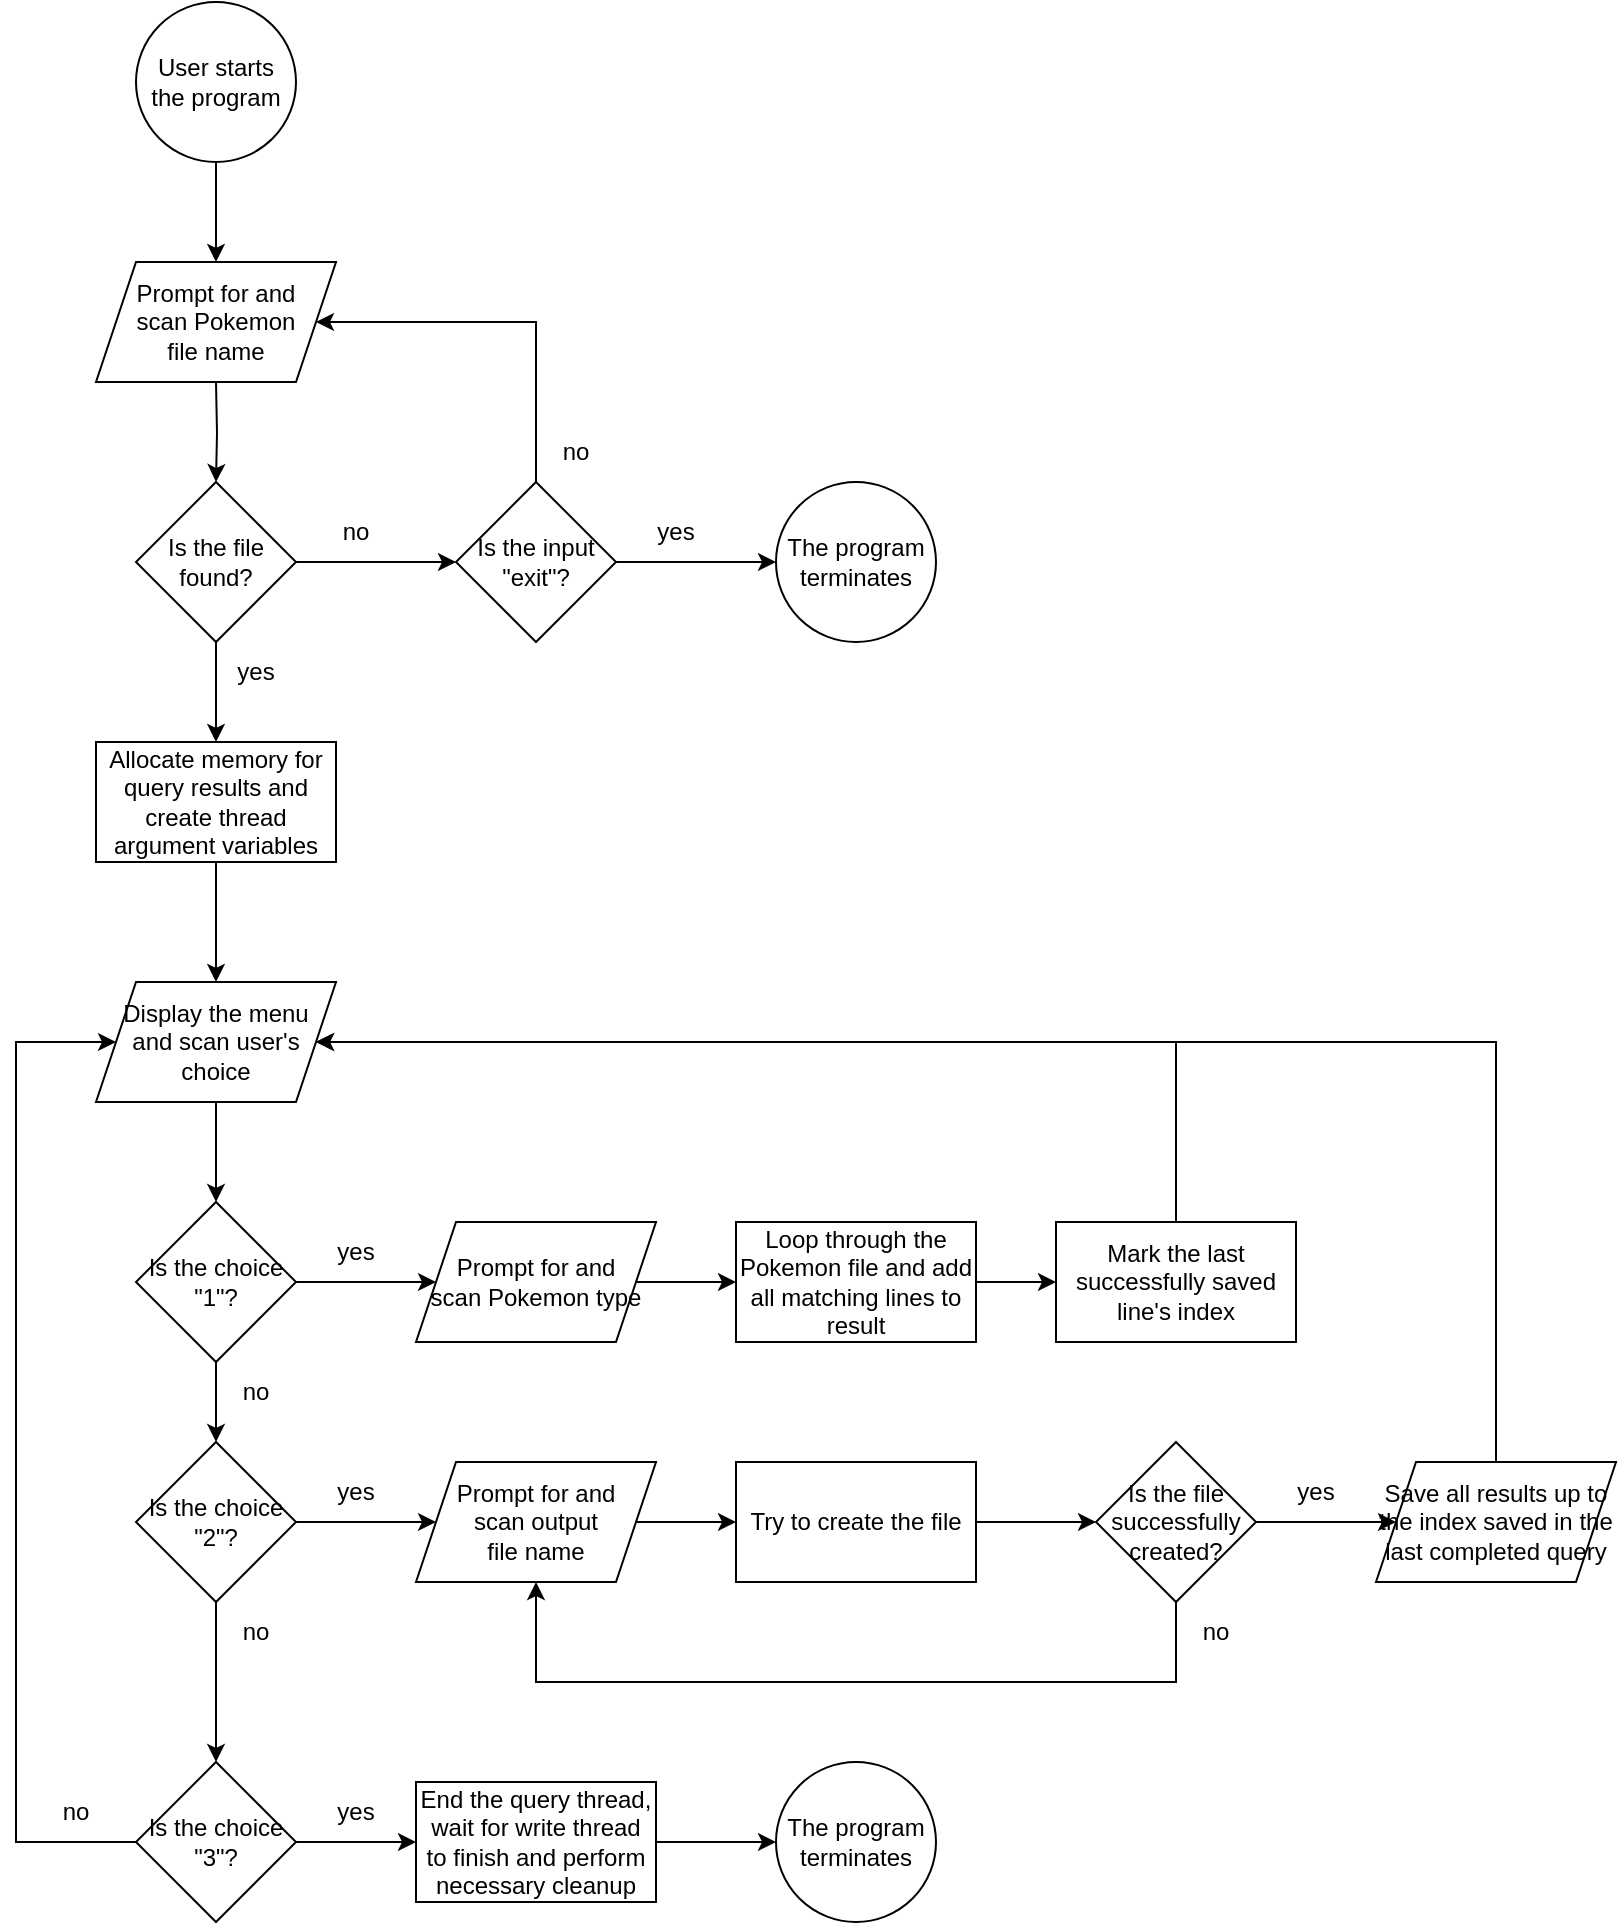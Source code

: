 <mxfile version="21.6.2" type="github">
  <diagram id="C5RBs43oDa-KdzZeNtuy" name="Page-1">
    <mxGraphModel dx="1050" dy="637" grid="1" gridSize="10" guides="1" tooltips="1" connect="1" arrows="1" fold="1" page="1" pageScale="1" pageWidth="827" pageHeight="1169" math="0" shadow="0">
      <root>
        <mxCell id="WIyWlLk6GJQsqaUBKTNV-0" />
        <mxCell id="WIyWlLk6GJQsqaUBKTNV-1" parent="WIyWlLk6GJQsqaUBKTNV-0" />
        <mxCell id="7He-jphe0YBBUAfBUvyz-4" value="" style="edgeStyle=orthogonalEdgeStyle;rounded=0;orthogonalLoop=1;jettySize=auto;html=1;" edge="1" parent="WIyWlLk6GJQsqaUBKTNV-1" source="7He-jphe0YBBUAfBUvyz-2">
          <mxGeometry relative="1" as="geometry">
            <mxPoint x="120" y="170" as="targetPoint" />
          </mxGeometry>
        </mxCell>
        <mxCell id="7He-jphe0YBBUAfBUvyz-2" value="User starts the program" style="ellipse;whiteSpace=wrap;html=1;aspect=fixed;" vertex="1" parent="WIyWlLk6GJQsqaUBKTNV-1">
          <mxGeometry x="80" y="40" width="80" height="80" as="geometry" />
        </mxCell>
        <mxCell id="7He-jphe0YBBUAfBUvyz-6" value="" style="edgeStyle=orthogonalEdgeStyle;rounded=0;orthogonalLoop=1;jettySize=auto;html=1;" edge="1" parent="WIyWlLk6GJQsqaUBKTNV-1" target="7He-jphe0YBBUAfBUvyz-5">
          <mxGeometry relative="1" as="geometry">
            <mxPoint x="120" y="230" as="sourcePoint" />
          </mxGeometry>
        </mxCell>
        <mxCell id="7He-jphe0YBBUAfBUvyz-10" value="" style="edgeStyle=orthogonalEdgeStyle;rounded=0;orthogonalLoop=1;jettySize=auto;html=1;" edge="1" parent="WIyWlLk6GJQsqaUBKTNV-1" source="7He-jphe0YBBUAfBUvyz-5" target="7He-jphe0YBBUAfBUvyz-9">
          <mxGeometry relative="1" as="geometry" />
        </mxCell>
        <mxCell id="7He-jphe0YBBUAfBUvyz-50" value="" style="edgeStyle=orthogonalEdgeStyle;rounded=0;orthogonalLoop=1;jettySize=auto;html=1;" edge="1" parent="WIyWlLk6GJQsqaUBKTNV-1" source="7He-jphe0YBBUAfBUvyz-5" target="7He-jphe0YBBUAfBUvyz-49">
          <mxGeometry relative="1" as="geometry" />
        </mxCell>
        <mxCell id="7He-jphe0YBBUAfBUvyz-5" value="Is the file found?" style="rhombus;whiteSpace=wrap;html=1;" vertex="1" parent="WIyWlLk6GJQsqaUBKTNV-1">
          <mxGeometry x="80" y="280" width="80" height="80" as="geometry" />
        </mxCell>
        <mxCell id="7He-jphe0YBBUAfBUvyz-13" value="" style="edgeStyle=orthogonalEdgeStyle;rounded=0;orthogonalLoop=1;jettySize=auto;html=1;" edge="1" parent="WIyWlLk6GJQsqaUBKTNV-1" source="7He-jphe0YBBUAfBUvyz-9">
          <mxGeometry relative="1" as="geometry">
            <mxPoint x="120" y="530" as="targetPoint" />
          </mxGeometry>
        </mxCell>
        <mxCell id="7He-jphe0YBBUAfBUvyz-9" value="Allocate memory for query results and create thread argument variables" style="whiteSpace=wrap;html=1;" vertex="1" parent="WIyWlLk6GJQsqaUBKTNV-1">
          <mxGeometry x="60" y="410" width="120" height="60" as="geometry" />
        </mxCell>
        <mxCell id="7He-jphe0YBBUAfBUvyz-11" value="&lt;div&gt;Prompt for and&lt;/div&gt;&lt;div&gt;scan Pokemon&lt;/div&gt;&lt;div&gt;file name&lt;br&gt;&lt;/div&gt;" style="shape=parallelogram;perimeter=parallelogramPerimeter;whiteSpace=wrap;html=1;fixedSize=1;" vertex="1" parent="WIyWlLk6GJQsqaUBKTNV-1">
          <mxGeometry x="60" y="170" width="120" height="60" as="geometry" />
        </mxCell>
        <mxCell id="7He-jphe0YBBUAfBUvyz-70" value="" style="edgeStyle=orthogonalEdgeStyle;rounded=0;orthogonalLoop=1;jettySize=auto;html=1;" edge="1" parent="WIyWlLk6GJQsqaUBKTNV-1" source="7He-jphe0YBBUAfBUvyz-14" target="7He-jphe0YBBUAfBUvyz-27">
          <mxGeometry relative="1" as="geometry" />
        </mxCell>
        <mxCell id="7He-jphe0YBBUAfBUvyz-74" value="" style="edgeStyle=orthogonalEdgeStyle;rounded=0;orthogonalLoop=1;jettySize=auto;html=1;" edge="1" parent="WIyWlLk6GJQsqaUBKTNV-1" source="7He-jphe0YBBUAfBUvyz-14" target="7He-jphe0YBBUAfBUvyz-16">
          <mxGeometry relative="1" as="geometry" />
        </mxCell>
        <mxCell id="7He-jphe0YBBUAfBUvyz-14" value="Is the choice &quot;1&quot;?" style="rhombus;whiteSpace=wrap;html=1;" vertex="1" parent="WIyWlLk6GJQsqaUBKTNV-1">
          <mxGeometry x="80" y="640" width="80" height="80" as="geometry" />
        </mxCell>
        <mxCell id="7He-jphe0YBBUAfBUvyz-75" value="" style="edgeStyle=orthogonalEdgeStyle;rounded=0;orthogonalLoop=1;jettySize=auto;html=1;" edge="1" parent="WIyWlLk6GJQsqaUBKTNV-1" source="7He-jphe0YBBUAfBUvyz-16" target="7He-jphe0YBBUAfBUvyz-18">
          <mxGeometry relative="1" as="geometry" />
        </mxCell>
        <mxCell id="7He-jphe0YBBUAfBUvyz-76" value="" style="edgeStyle=orthogonalEdgeStyle;rounded=0;orthogonalLoop=1;jettySize=auto;html=1;" edge="1" parent="WIyWlLk6GJQsqaUBKTNV-1" source="7He-jphe0YBBUAfBUvyz-16" target="7He-jphe0YBBUAfBUvyz-30">
          <mxGeometry relative="1" as="geometry" />
        </mxCell>
        <mxCell id="7He-jphe0YBBUAfBUvyz-16" value="Is the choice &quot;2&quot;?" style="rhombus;whiteSpace=wrap;html=1;" vertex="1" parent="WIyWlLk6GJQsqaUBKTNV-1">
          <mxGeometry x="80" y="760" width="80" height="80" as="geometry" />
        </mxCell>
        <mxCell id="7He-jphe0YBBUAfBUvyz-73" style="edgeStyle=orthogonalEdgeStyle;rounded=0;orthogonalLoop=1;jettySize=auto;html=1;entryX=0;entryY=0.5;entryDx=0;entryDy=0;" edge="1" parent="WIyWlLk6GJQsqaUBKTNV-1" source="7He-jphe0YBBUAfBUvyz-18" target="7He-jphe0YBBUAfBUvyz-65">
          <mxGeometry relative="1" as="geometry">
            <Array as="points">
              <mxPoint x="20" y="960" />
              <mxPoint x="20" y="560" />
            </Array>
          </mxGeometry>
        </mxCell>
        <mxCell id="7He-jphe0YBBUAfBUvyz-78" value="" style="edgeStyle=orthogonalEdgeStyle;rounded=0;orthogonalLoop=1;jettySize=auto;html=1;" edge="1" parent="WIyWlLk6GJQsqaUBKTNV-1" source="7He-jphe0YBBUAfBUvyz-18" target="7He-jphe0YBBUAfBUvyz-55">
          <mxGeometry relative="1" as="geometry" />
        </mxCell>
        <mxCell id="7He-jphe0YBBUAfBUvyz-18" value="Is the choice &quot;3&quot;?" style="rhombus;whiteSpace=wrap;html=1;" vertex="1" parent="WIyWlLk6GJQsqaUBKTNV-1">
          <mxGeometry x="80" y="920" width="80" height="80" as="geometry" />
        </mxCell>
        <mxCell id="7He-jphe0YBBUAfBUvyz-89" value="" style="edgeStyle=orthogonalEdgeStyle;rounded=0;orthogonalLoop=1;jettySize=auto;html=1;" edge="1" parent="WIyWlLk6GJQsqaUBKTNV-1" source="7He-jphe0YBBUAfBUvyz-25" target="7He-jphe0YBBUAfBUvyz-88">
          <mxGeometry relative="1" as="geometry" />
        </mxCell>
        <mxCell id="7He-jphe0YBBUAfBUvyz-25" value="Loop through the Pokemon file and add all matching lines to result" style="whiteSpace=wrap;html=1;" vertex="1" parent="WIyWlLk6GJQsqaUBKTNV-1">
          <mxGeometry x="380" y="650" width="120" height="60" as="geometry" />
        </mxCell>
        <mxCell id="7He-jphe0YBBUAfBUvyz-72" value="" style="edgeStyle=orthogonalEdgeStyle;rounded=0;orthogonalLoop=1;jettySize=auto;html=1;" edge="1" parent="WIyWlLk6GJQsqaUBKTNV-1" source="7He-jphe0YBBUAfBUvyz-27" target="7He-jphe0YBBUAfBUvyz-25">
          <mxGeometry relative="1" as="geometry" />
        </mxCell>
        <mxCell id="7He-jphe0YBBUAfBUvyz-27" value="&lt;div&gt;Prompt for and&lt;/div&gt;&lt;div&gt;scan Pokemon type&lt;br&gt;&lt;/div&gt;" style="shape=parallelogram;perimeter=parallelogramPerimeter;whiteSpace=wrap;html=1;fixedSize=1;" vertex="1" parent="WIyWlLk6GJQsqaUBKTNV-1">
          <mxGeometry x="220" y="650" width="120" height="60" as="geometry" />
        </mxCell>
        <mxCell id="7He-jphe0YBBUAfBUvyz-81" value="" style="edgeStyle=orthogonalEdgeStyle;rounded=0;orthogonalLoop=1;jettySize=auto;html=1;" edge="1" parent="WIyWlLk6GJQsqaUBKTNV-1" source="7He-jphe0YBBUAfBUvyz-30" target="7He-jphe0YBBUAfBUvyz-80">
          <mxGeometry relative="1" as="geometry" />
        </mxCell>
        <mxCell id="7He-jphe0YBBUAfBUvyz-30" value="&lt;div&gt;Prompt for and&lt;/div&gt;&lt;div&gt;scan output&lt;/div&gt;&lt;div&gt;file name&lt;br&gt;&lt;/div&gt;" style="shape=parallelogram;perimeter=parallelogramPerimeter;whiteSpace=wrap;html=1;fixedSize=1;" vertex="1" parent="WIyWlLk6GJQsqaUBKTNV-1">
          <mxGeometry x="220" y="770" width="120" height="60" as="geometry" />
        </mxCell>
        <mxCell id="7He-jphe0YBBUAfBUvyz-48" value="The program terminates" style="ellipse;whiteSpace=wrap;html=1;aspect=fixed;" vertex="1" parent="WIyWlLk6GJQsqaUBKTNV-1">
          <mxGeometry x="400" y="920" width="80" height="80" as="geometry" />
        </mxCell>
        <mxCell id="7He-jphe0YBBUAfBUvyz-51" style="edgeStyle=orthogonalEdgeStyle;rounded=0;orthogonalLoop=1;jettySize=auto;html=1;entryX=1;entryY=0.5;entryDx=0;entryDy=0;" edge="1" parent="WIyWlLk6GJQsqaUBKTNV-1" source="7He-jphe0YBBUAfBUvyz-49" target="7He-jphe0YBBUAfBUvyz-11">
          <mxGeometry relative="1" as="geometry">
            <Array as="points">
              <mxPoint x="280" y="200" />
            </Array>
          </mxGeometry>
        </mxCell>
        <mxCell id="7He-jphe0YBBUAfBUvyz-53" value="" style="edgeStyle=orthogonalEdgeStyle;rounded=0;orthogonalLoop=1;jettySize=auto;html=1;" edge="1" parent="WIyWlLk6GJQsqaUBKTNV-1" source="7He-jphe0YBBUAfBUvyz-49" target="7He-jphe0YBBUAfBUvyz-52">
          <mxGeometry relative="1" as="geometry" />
        </mxCell>
        <mxCell id="7He-jphe0YBBUAfBUvyz-49" value="&lt;div&gt;Is the input &lt;br&gt;&lt;/div&gt;&lt;div&gt;&quot;exit&quot;?&lt;br&gt;&lt;/div&gt;" style="rhombus;whiteSpace=wrap;html=1;" vertex="1" parent="WIyWlLk6GJQsqaUBKTNV-1">
          <mxGeometry x="240" y="280" width="80" height="80" as="geometry" />
        </mxCell>
        <mxCell id="7He-jphe0YBBUAfBUvyz-52" value="The program terminates" style="ellipse;whiteSpace=wrap;html=1;" vertex="1" parent="WIyWlLk6GJQsqaUBKTNV-1">
          <mxGeometry x="400" y="280" width="80" height="80" as="geometry" />
        </mxCell>
        <mxCell id="7He-jphe0YBBUAfBUvyz-79" value="" style="edgeStyle=orthogonalEdgeStyle;rounded=0;orthogonalLoop=1;jettySize=auto;html=1;" edge="1" parent="WIyWlLk6GJQsqaUBKTNV-1" source="7He-jphe0YBBUAfBUvyz-55" target="7He-jphe0YBBUAfBUvyz-48">
          <mxGeometry relative="1" as="geometry" />
        </mxCell>
        <mxCell id="7He-jphe0YBBUAfBUvyz-55" value="End the query thread, wait for write thread to finish and perform necessary cleanup" style="whiteSpace=wrap;html=1;" vertex="1" parent="WIyWlLk6GJQsqaUBKTNV-1">
          <mxGeometry x="220" y="930" width="120" height="60" as="geometry" />
        </mxCell>
        <mxCell id="7He-jphe0YBBUAfBUvyz-59" value="no" style="text;html=1;strokeColor=none;fillColor=none;align=center;verticalAlign=middle;whiteSpace=wrap;rounded=0;" vertex="1" parent="WIyWlLk6GJQsqaUBKTNV-1">
          <mxGeometry x="160" y="290" width="60" height="30" as="geometry" />
        </mxCell>
        <mxCell id="7He-jphe0YBBUAfBUvyz-60" value="no" style="text;html=1;strokeColor=none;fillColor=none;align=center;verticalAlign=middle;whiteSpace=wrap;rounded=0;" vertex="1" parent="WIyWlLk6GJQsqaUBKTNV-1">
          <mxGeometry x="270" y="250" width="60" height="30" as="geometry" />
        </mxCell>
        <mxCell id="7He-jphe0YBBUAfBUvyz-62" value="yes" style="text;html=1;strokeColor=none;fillColor=none;align=center;verticalAlign=middle;whiteSpace=wrap;rounded=0;" vertex="1" parent="WIyWlLk6GJQsqaUBKTNV-1">
          <mxGeometry x="320" y="290" width="60" height="30" as="geometry" />
        </mxCell>
        <mxCell id="7He-jphe0YBBUAfBUvyz-63" value="yes" style="text;html=1;strokeColor=none;fillColor=none;align=center;verticalAlign=middle;whiteSpace=wrap;rounded=0;" vertex="1" parent="WIyWlLk6GJQsqaUBKTNV-1">
          <mxGeometry x="110" y="360" width="60" height="30" as="geometry" />
        </mxCell>
        <mxCell id="7He-jphe0YBBUAfBUvyz-71" value="" style="edgeStyle=orthogonalEdgeStyle;rounded=0;orthogonalLoop=1;jettySize=auto;html=1;" edge="1" parent="WIyWlLk6GJQsqaUBKTNV-1" source="7He-jphe0YBBUAfBUvyz-65" target="7He-jphe0YBBUAfBUvyz-14">
          <mxGeometry relative="1" as="geometry" />
        </mxCell>
        <mxCell id="7He-jphe0YBBUAfBUvyz-65" value="&lt;div&gt;Display the menu&lt;/div&gt;&lt;div&gt;and scan user&#39;s&lt;/div&gt;&lt;div&gt;choice&lt;br&gt;&lt;/div&gt;" style="shape=parallelogram;perimeter=parallelogramPerimeter;whiteSpace=wrap;html=1;fixedSize=1;" vertex="1" parent="WIyWlLk6GJQsqaUBKTNV-1">
          <mxGeometry x="60" y="530" width="120" height="60" as="geometry" />
        </mxCell>
        <mxCell id="7He-jphe0YBBUAfBUvyz-83" value="" style="edgeStyle=orthogonalEdgeStyle;rounded=0;orthogonalLoop=1;jettySize=auto;html=1;" edge="1" parent="WIyWlLk6GJQsqaUBKTNV-1" source="7He-jphe0YBBUAfBUvyz-80" target="7He-jphe0YBBUAfBUvyz-82">
          <mxGeometry relative="1" as="geometry" />
        </mxCell>
        <mxCell id="7He-jphe0YBBUAfBUvyz-80" value="Try to create the file" style="whiteSpace=wrap;html=1;" vertex="1" parent="WIyWlLk6GJQsqaUBKTNV-1">
          <mxGeometry x="380" y="770" width="120" height="60" as="geometry" />
        </mxCell>
        <mxCell id="7He-jphe0YBBUAfBUvyz-84" style="edgeStyle=orthogonalEdgeStyle;rounded=0;orthogonalLoop=1;jettySize=auto;html=1;entryX=0.5;entryY=1;entryDx=0;entryDy=0;" edge="1" parent="WIyWlLk6GJQsqaUBKTNV-1" source="7He-jphe0YBBUAfBUvyz-82" target="7He-jphe0YBBUAfBUvyz-30">
          <mxGeometry relative="1" as="geometry">
            <Array as="points">
              <mxPoint x="600" y="880" />
              <mxPoint x="280" y="880" />
            </Array>
          </mxGeometry>
        </mxCell>
        <mxCell id="7He-jphe0YBBUAfBUvyz-102" value="" style="edgeStyle=orthogonalEdgeStyle;rounded=0;orthogonalLoop=1;jettySize=auto;html=1;" edge="1" parent="WIyWlLk6GJQsqaUBKTNV-1" source="7He-jphe0YBBUAfBUvyz-82" target="7He-jphe0YBBUAfBUvyz-101">
          <mxGeometry relative="1" as="geometry" />
        </mxCell>
        <mxCell id="7He-jphe0YBBUAfBUvyz-82" value="Is the file successfully created?" style="rhombus;whiteSpace=wrap;html=1;" vertex="1" parent="WIyWlLk6GJQsqaUBKTNV-1">
          <mxGeometry x="560" y="760" width="80" height="80" as="geometry" />
        </mxCell>
        <mxCell id="7He-jphe0YBBUAfBUvyz-91" style="edgeStyle=orthogonalEdgeStyle;rounded=0;orthogonalLoop=1;jettySize=auto;html=1;entryX=1;entryY=0.5;entryDx=0;entryDy=0;" edge="1" parent="WIyWlLk6GJQsqaUBKTNV-1" target="7He-jphe0YBBUAfBUvyz-65">
          <mxGeometry relative="1" as="geometry">
            <mxPoint x="760" y="770" as="sourcePoint" />
            <Array as="points">
              <mxPoint x="760" y="560" />
            </Array>
          </mxGeometry>
        </mxCell>
        <mxCell id="7He-jphe0YBBUAfBUvyz-90" style="edgeStyle=orthogonalEdgeStyle;rounded=0;orthogonalLoop=1;jettySize=auto;html=1;entryX=1;entryY=0.5;entryDx=0;entryDy=0;" edge="1" parent="WIyWlLk6GJQsqaUBKTNV-1" source="7He-jphe0YBBUAfBUvyz-88" target="7He-jphe0YBBUAfBUvyz-65">
          <mxGeometry relative="1" as="geometry">
            <Array as="points">
              <mxPoint x="600" y="560" />
            </Array>
          </mxGeometry>
        </mxCell>
        <mxCell id="7He-jphe0YBBUAfBUvyz-88" value="Mark the last successfully saved line&#39;s index" style="whiteSpace=wrap;html=1;" vertex="1" parent="WIyWlLk6GJQsqaUBKTNV-1">
          <mxGeometry x="540" y="650" width="120" height="60" as="geometry" />
        </mxCell>
        <mxCell id="7He-jphe0YBBUAfBUvyz-92" value="yes" style="text;html=1;strokeColor=none;fillColor=none;align=center;verticalAlign=middle;whiteSpace=wrap;rounded=0;" vertex="1" parent="WIyWlLk6GJQsqaUBKTNV-1">
          <mxGeometry x="160" y="650" width="60" height="30" as="geometry" />
        </mxCell>
        <mxCell id="7He-jphe0YBBUAfBUvyz-93" value="yes" style="text;html=1;strokeColor=none;fillColor=none;align=center;verticalAlign=middle;whiteSpace=wrap;rounded=0;" vertex="1" parent="WIyWlLk6GJQsqaUBKTNV-1">
          <mxGeometry x="160" y="770" width="60" height="30" as="geometry" />
        </mxCell>
        <mxCell id="7He-jphe0YBBUAfBUvyz-94" value="yes" style="text;html=1;strokeColor=none;fillColor=none;align=center;verticalAlign=middle;whiteSpace=wrap;rounded=0;" vertex="1" parent="WIyWlLk6GJQsqaUBKTNV-1">
          <mxGeometry x="160" y="930" width="60" height="30" as="geometry" />
        </mxCell>
        <mxCell id="7He-jphe0YBBUAfBUvyz-95" value="no" style="text;html=1;strokeColor=none;fillColor=none;align=center;verticalAlign=middle;whiteSpace=wrap;rounded=0;" vertex="1" parent="WIyWlLk6GJQsqaUBKTNV-1">
          <mxGeometry x="20" y="930" width="60" height="30" as="geometry" />
        </mxCell>
        <mxCell id="7He-jphe0YBBUAfBUvyz-96" value="yes" style="text;html=1;strokeColor=none;fillColor=none;align=center;verticalAlign=middle;whiteSpace=wrap;rounded=0;" vertex="1" parent="WIyWlLk6GJQsqaUBKTNV-1">
          <mxGeometry x="640" y="770" width="60" height="30" as="geometry" />
        </mxCell>
        <mxCell id="7He-jphe0YBBUAfBUvyz-97" value="no" style="text;html=1;strokeColor=none;fillColor=none;align=center;verticalAlign=middle;whiteSpace=wrap;rounded=0;" vertex="1" parent="WIyWlLk6GJQsqaUBKTNV-1">
          <mxGeometry x="590" y="840" width="60" height="30" as="geometry" />
        </mxCell>
        <mxCell id="7He-jphe0YBBUAfBUvyz-98" value="no" style="text;html=1;strokeColor=none;fillColor=none;align=center;verticalAlign=middle;whiteSpace=wrap;rounded=0;" vertex="1" parent="WIyWlLk6GJQsqaUBKTNV-1">
          <mxGeometry x="110" y="840" width="60" height="30" as="geometry" />
        </mxCell>
        <mxCell id="7He-jphe0YBBUAfBUvyz-99" value="no" style="text;html=1;strokeColor=none;fillColor=none;align=center;verticalAlign=middle;whiteSpace=wrap;rounded=0;" vertex="1" parent="WIyWlLk6GJQsqaUBKTNV-1">
          <mxGeometry x="110" y="720" width="60" height="30" as="geometry" />
        </mxCell>
        <mxCell id="7He-jphe0YBBUAfBUvyz-101" value="Save all results up to the index saved in the last completed query" style="shape=parallelogram;perimeter=parallelogramPerimeter;whiteSpace=wrap;html=1;fixedSize=1;" vertex="1" parent="WIyWlLk6GJQsqaUBKTNV-1">
          <mxGeometry x="700" y="770" width="120" height="60" as="geometry" />
        </mxCell>
      </root>
    </mxGraphModel>
  </diagram>
</mxfile>
